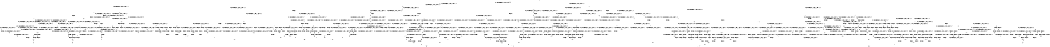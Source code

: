 digraph BCG {
size = "7, 10.5";
center = TRUE;
node [shape = circle];
0 [peripheries = 2];
0 -> 1 [label = "EX !0 !ATOMIC_EXCH_BRANCH (1, +0, FALSE, +0, 3, TRUE) !{0, 1, 2}"];
0 -> 2 [label = "EX !2 !ATOMIC_EXCH_BRANCH (1, +1, TRUE, +0, 2, TRUE) !{0, 1, 2}"];
0 -> 3 [label = "EX !1 !ATOMIC_EXCH_BRANCH (1, +0, TRUE, +0, 1, TRUE) !{0, 1, 2}"];
0 -> 4 [label = "EX !0 !ATOMIC_EXCH_BRANCH (1, +0, FALSE, +0, 3, TRUE) !{0, 1, 2}"];
1 -> 5 [label = "EX !2 !ATOMIC_EXCH_BRANCH (1, +1, TRUE, +0, 2, TRUE) !{0, 1, 2}"];
1 -> 6 [label = "EX !1 !ATOMIC_EXCH_BRANCH (1, +0, TRUE, +0, 1, TRUE) !{0, 1, 2}"];
1 -> 7 [label = "TERMINATE !0"];
2 -> 8 [label = "EX !0 !ATOMIC_EXCH_BRANCH (1, +0, FALSE, +0, 3, FALSE) !{0, 1, 2}"];
2 -> 9 [label = "EX !1 !ATOMIC_EXCH_BRANCH (1, +0, TRUE, +0, 1, FALSE) !{0, 1, 2}"];
2 -> 10 [label = "TERMINATE !2"];
2 -> 11 [label = "EX !0 !ATOMIC_EXCH_BRANCH (1, +0, FALSE, +0, 3, FALSE) !{0, 1, 2}"];
3 -> 3 [label = "EX !1 !ATOMIC_EXCH_BRANCH (1, +0, TRUE, +0, 1, TRUE) !{0, 1, 2}"];
3 -> 12 [label = "EX !0 !ATOMIC_EXCH_BRANCH (1, +0, FALSE, +0, 3, TRUE) !{0, 1, 2}"];
3 -> 13 [label = "EX !2 !ATOMIC_EXCH_BRANCH (1, +1, TRUE, +0, 2, TRUE) !{0, 1, 2}"];
3 -> 14 [label = "EX !0 !ATOMIC_EXCH_BRANCH (1, +0, FALSE, +0, 3, TRUE) !{0, 1, 2}"];
4 -> 15 [label = "EX !1 !ATOMIC_EXCH_BRANCH (1, +0, TRUE, +0, 1, TRUE) !{0, 1, 2}"];
4 -> 16 [label = "EX !2 !ATOMIC_EXCH_BRANCH (1, +1, TRUE, +0, 2, TRUE) !{0, 1, 2}"];
4 -> 17 [label = "EX !1 !ATOMIC_EXCH_BRANCH (1, +0, TRUE, +0, 1, TRUE) !{0, 1, 2}"];
4 -> 18 [label = "TERMINATE !0"];
5 -> 19 [label = "EX !1 !ATOMIC_EXCH_BRANCH (1, +0, TRUE, +0, 1, FALSE) !{0, 1, 2}"];
5 -> 20 [label = "TERMINATE !0"];
5 -> 21 [label = "TERMINATE !2"];
6 -> 6 [label = "EX !1 !ATOMIC_EXCH_BRANCH (1, +0, TRUE, +0, 1, TRUE) !{0, 1, 2}"];
6 -> 22 [label = "EX !2 !ATOMIC_EXCH_BRANCH (1, +1, TRUE, +0, 2, TRUE) !{0, 1, 2}"];
6 -> 23 [label = "TERMINATE !0"];
7 -> 24 [label = "EX !2 !ATOMIC_EXCH_BRANCH (1, +1, TRUE, +0, 2, TRUE) !{1, 2}"];
7 -> 25 [label = "EX !1 !ATOMIC_EXCH_BRANCH (1, +0, TRUE, +0, 1, TRUE) !{1, 2}"];
7 -> 26 [label = "EX !1 !ATOMIC_EXCH_BRANCH (1, +0, TRUE, +0, 1, TRUE) !{1, 2}"];
8 -> 27 [label = "EX !0 !ATOMIC_EXCH_BRANCH (1, +1, TRUE, +1, 1, TRUE) !{0, 1, 2}"];
8 -> 28 [label = "EX !1 !ATOMIC_EXCH_BRANCH (1, +0, TRUE, +0, 1, FALSE) !{0, 1, 2}"];
8 -> 29 [label = "TERMINATE !2"];
8 -> 30 [label = "EX !0 !ATOMIC_EXCH_BRANCH (1, +1, TRUE, +1, 1, TRUE) !{0, 1, 2}"];
9 -> 31 [label = "EX !0 !ATOMIC_EXCH_BRANCH (1, +0, FALSE, +0, 3, TRUE) !{0, 1, 2}"];
9 -> 32 [label = "TERMINATE !2"];
9 -> 33 [label = "TERMINATE !1"];
9 -> 34 [label = "EX !0 !ATOMIC_EXCH_BRANCH (1, +0, FALSE, +0, 3, TRUE) !{0, 1, 2}"];
10 -> 35 [label = "EX !0 !ATOMIC_EXCH_BRANCH (1, +0, FALSE, +0, 3, FALSE) !{0, 1}"];
10 -> 36 [label = "EX !1 !ATOMIC_EXCH_BRANCH (1, +0, TRUE, +0, 1, FALSE) !{0, 1}"];
10 -> 37 [label = "EX !0 !ATOMIC_EXCH_BRANCH (1, +0, FALSE, +0, 3, FALSE) !{0, 1}"];
11 -> 38 [label = "EX !1 !ATOMIC_EXCH_BRANCH (1, +0, TRUE, +0, 1, FALSE) !{0, 1, 2}"];
11 -> 30 [label = "EX !0 !ATOMIC_EXCH_BRANCH (1, +1, TRUE, +1, 1, TRUE) !{0, 1, 2}"];
11 -> 39 [label = "EX !1 !ATOMIC_EXCH_BRANCH (1, +0, TRUE, +0, 1, FALSE) !{0, 1, 2}"];
11 -> 40 [label = "TERMINATE !2"];
12 -> 6 [label = "EX !1 !ATOMIC_EXCH_BRANCH (1, +0, TRUE, +0, 1, TRUE) !{0, 1, 2}"];
12 -> 22 [label = "EX !2 !ATOMIC_EXCH_BRANCH (1, +1, TRUE, +0, 2, TRUE) !{0, 1, 2}"];
12 -> 23 [label = "TERMINATE !0"];
13 -> 9 [label = "EX !1 !ATOMIC_EXCH_BRANCH (1, +0, TRUE, +0, 1, FALSE) !{0, 1, 2}"];
13 -> 41 [label = "EX !0 !ATOMIC_EXCH_BRANCH (1, +0, FALSE, +0, 3, FALSE) !{0, 1, 2}"];
13 -> 42 [label = "TERMINATE !2"];
13 -> 43 [label = "EX !0 !ATOMIC_EXCH_BRANCH (1, +0, FALSE, +0, 3, FALSE) !{0, 1, 2}"];
14 -> 15 [label = "EX !1 !ATOMIC_EXCH_BRANCH (1, +0, TRUE, +0, 1, TRUE) !{0, 1, 2}"];
14 -> 17 [label = "EX !1 !ATOMIC_EXCH_BRANCH (1, +0, TRUE, +0, 1, TRUE) !{0, 1, 2}"];
14 -> 44 [label = "EX !2 !ATOMIC_EXCH_BRANCH (1, +1, TRUE, +0, 2, TRUE) !{0, 1, 2}"];
14 -> 45 [label = "TERMINATE !0"];
15 -> 46 [label = "EX !2 !ATOMIC_EXCH_BRANCH (1, +1, TRUE, +0, 2, TRUE) !{0, 1, 2}"];
15 -> 15 [label = "EX !1 !ATOMIC_EXCH_BRANCH (1, +0, TRUE, +0, 1, TRUE) !{0, 1, 2}"];
15 -> 47 [label = "EX !2 !ATOMIC_EXCH_BRANCH (1, +1, TRUE, +0, 2, TRUE) !{0, 1, 2}"];
15 -> 48 [label = "TERMINATE !0"];
16 -> 49 [label = "EX !1 !ATOMIC_EXCH_BRANCH (1, +0, TRUE, +0, 1, FALSE) !{0, 1, 2}"];
16 -> 50 [label = "EX !1 !ATOMIC_EXCH_BRANCH (1, +0, TRUE, +0, 1, FALSE) !{0, 1, 2}"];
16 -> 51 [label = "TERMINATE !0"];
16 -> 52 [label = "TERMINATE !2"];
17 -> 15 [label = "EX !1 !ATOMIC_EXCH_BRANCH (1, +0, TRUE, +0, 1, TRUE) !{0, 1, 2}"];
17 -> 17 [label = "EX !1 !ATOMIC_EXCH_BRANCH (1, +0, TRUE, +0, 1, TRUE) !{0, 1, 2}"];
17 -> 44 [label = "EX !2 !ATOMIC_EXCH_BRANCH (1, +1, TRUE, +0, 2, TRUE) !{0, 1, 2}"];
17 -> 45 [label = "TERMINATE !0"];
18 -> 53 [label = "EX !2 !ATOMIC_EXCH_BRANCH (1, +1, TRUE, +0, 2, TRUE) !{1, 2}"];
18 -> 54 [label = "EX !1 !ATOMIC_EXCH_BRANCH (1, +0, TRUE, +0, 1, TRUE) !{1, 2}"];
19 -> 55 [label = "TERMINATE !0"];
19 -> 56 [label = "TERMINATE !2"];
19 -> 57 [label = "TERMINATE !1"];
20 -> 58 [label = "EX !1 !ATOMIC_EXCH_BRANCH (1, +0, TRUE, +0, 1, FALSE) !{1, 2}"];
20 -> 59 [label = "TERMINATE !2"];
20 -> 60 [label = "EX !1 !ATOMIC_EXCH_BRANCH (1, +0, TRUE, +0, 1, FALSE) !{1, 2}"];
21 -> 61 [label = "EX !1 !ATOMIC_EXCH_BRANCH (1, +0, TRUE, +0, 1, FALSE) !{0, 1}"];
21 -> 59 [label = "TERMINATE !0"];
22 -> 19 [label = "EX !1 !ATOMIC_EXCH_BRANCH (1, +0, TRUE, +0, 1, FALSE) !{0, 1, 2}"];
22 -> 62 [label = "TERMINATE !0"];
22 -> 63 [label = "TERMINATE !2"];
23 -> 25 [label = "EX !1 !ATOMIC_EXCH_BRANCH (1, +0, TRUE, +0, 1, TRUE) !{1, 2}"];
23 -> 64 [label = "EX !2 !ATOMIC_EXCH_BRANCH (1, +1, TRUE, +0, 2, TRUE) !{1, 2}"];
23 -> 26 [label = "EX !1 !ATOMIC_EXCH_BRANCH (1, +0, TRUE, +0, 1, TRUE) !{1, 2}"];
24 -> 58 [label = "EX !1 !ATOMIC_EXCH_BRANCH (1, +0, TRUE, +0, 1, FALSE) !{1, 2}"];
24 -> 59 [label = "TERMINATE !2"];
24 -> 60 [label = "EX !1 !ATOMIC_EXCH_BRANCH (1, +0, TRUE, +0, 1, FALSE) !{1, 2}"];
25 -> 25 [label = "EX !1 !ATOMIC_EXCH_BRANCH (1, +0, TRUE, +0, 1, TRUE) !{1, 2}"];
25 -> 64 [label = "EX !2 !ATOMIC_EXCH_BRANCH (1, +1, TRUE, +0, 2, TRUE) !{1, 2}"];
25 -> 26 [label = "EX !1 !ATOMIC_EXCH_BRANCH (1, +0, TRUE, +0, 1, TRUE) !{1, 2}"];
26 -> 65 [label = "EX !2 !ATOMIC_EXCH_BRANCH (1, +1, TRUE, +0, 2, TRUE) !{1, 2}"];
26 -> 26 [label = "EX !1 !ATOMIC_EXCH_BRANCH (1, +0, TRUE, +0, 1, TRUE) !{1, 2}"];
26 -> 66 [label = "EX !2 !ATOMIC_EXCH_BRANCH (1, +1, TRUE, +0, 2, TRUE) !{1, 2}"];
27 -> 8 [label = "EX !0 !ATOMIC_EXCH_BRANCH (1, +0, FALSE, +0, 3, FALSE) !{0, 1, 2}"];
27 -> 67 [label = "EX !1 !ATOMIC_EXCH_BRANCH (1, +0, TRUE, +0, 1, FALSE) !{0, 1, 2}"];
27 -> 68 [label = "TERMINATE !2"];
27 -> 11 [label = "EX !0 !ATOMIC_EXCH_BRANCH (1, +0, FALSE, +0, 3, FALSE) !{0, 1, 2}"];
28 -> 69 [label = "EX !0 !ATOMIC_EXCH_BRANCH (1, +1, TRUE, +1, 1, FALSE) !{0, 1, 2}"];
28 -> 70 [label = "TERMINATE !2"];
28 -> 71 [label = "TERMINATE !1"];
28 -> 72 [label = "EX !0 !ATOMIC_EXCH_BRANCH (1, +1, TRUE, +1, 1, FALSE) !{0, 1, 2}"];
29 -> 73 [label = "EX !0 !ATOMIC_EXCH_BRANCH (1, +1, TRUE, +1, 1, TRUE) !{0, 1}"];
29 -> 74 [label = "EX !1 !ATOMIC_EXCH_BRANCH (1, +0, TRUE, +0, 1, FALSE) !{0, 1}"];
29 -> 75 [label = "EX !0 !ATOMIC_EXCH_BRANCH (1, +1, TRUE, +1, 1, TRUE) !{0, 1}"];
30 -> 76 [label = "EX !1 !ATOMIC_EXCH_BRANCH (1, +0, TRUE, +0, 1, FALSE) !{0, 1, 2}"];
30 -> 11 [label = "EX !0 !ATOMIC_EXCH_BRANCH (1, +0, FALSE, +0, 3, FALSE) !{0, 1, 2}"];
30 -> 77 [label = "EX !1 !ATOMIC_EXCH_BRANCH (1, +0, TRUE, +0, 1, FALSE) !{0, 1, 2}"];
30 -> 78 [label = "TERMINATE !2"];
31 -> 55 [label = "TERMINATE !0"];
31 -> 56 [label = "TERMINATE !2"];
31 -> 57 [label = "TERMINATE !1"];
32 -> 79 [label = "EX !0 !ATOMIC_EXCH_BRANCH (1, +0, FALSE, +0, 3, TRUE) !{0, 1}"];
32 -> 80 [label = "TERMINATE !1"];
32 -> 81 [label = "EX !0 !ATOMIC_EXCH_BRANCH (1, +0, FALSE, +0, 3, TRUE) !{0, 1}"];
33 -> 82 [label = "EX !0 !ATOMIC_EXCH_BRANCH (1, +0, FALSE, +0, 3, TRUE) !{0, 2}"];
33 -> 80 [label = "TERMINATE !2"];
33 -> 83 [label = "EX !0 !ATOMIC_EXCH_BRANCH (1, +0, FALSE, +0, 3, TRUE) !{0, 2}"];
34 -> 84 [label = "TERMINATE !0"];
34 -> 85 [label = "TERMINATE !2"];
34 -> 86 [label = "TERMINATE !1"];
35 -> 73 [label = "EX !0 !ATOMIC_EXCH_BRANCH (1, +1, TRUE, +1, 1, TRUE) !{0, 1}"];
35 -> 74 [label = "EX !1 !ATOMIC_EXCH_BRANCH (1, +0, TRUE, +0, 1, FALSE) !{0, 1}"];
35 -> 75 [label = "EX !0 !ATOMIC_EXCH_BRANCH (1, +1, TRUE, +1, 1, TRUE) !{0, 1}"];
36 -> 79 [label = "EX !0 !ATOMIC_EXCH_BRANCH (1, +0, FALSE, +0, 3, TRUE) !{0, 1}"];
36 -> 80 [label = "TERMINATE !1"];
36 -> 81 [label = "EX !0 !ATOMIC_EXCH_BRANCH (1, +0, FALSE, +0, 3, TRUE) !{0, 1}"];
37 -> 87 [label = "EX !1 !ATOMIC_EXCH_BRANCH (1, +0, TRUE, +0, 1, FALSE) !{0, 1}"];
37 -> 75 [label = "EX !0 !ATOMIC_EXCH_BRANCH (1, +1, TRUE, +1, 1, TRUE) !{0, 1}"];
37 -> 88 [label = "EX !1 !ATOMIC_EXCH_BRANCH (1, +0, TRUE, +0, 1, FALSE) !{0, 1}"];
38 -> 89 [label = "EX !0 !ATOMIC_EXCH_BRANCH (1, +1, TRUE, +1, 1, FALSE) !{0, 1, 2}"];
38 -> 90 [label = "TERMINATE !2"];
38 -> 91 [label = "TERMINATE !1"];
39 -> 72 [label = "EX !0 !ATOMIC_EXCH_BRANCH (1, +1, TRUE, +1, 1, FALSE) !{0, 1, 2}"];
39 -> 92 [label = "TERMINATE !2"];
39 -> 93 [label = "TERMINATE !1"];
40 -> 94 [label = "EX !0 !ATOMIC_EXCH_BRANCH (1, +1, TRUE, +1, 1, TRUE) !{0, 1}"];
40 -> 95 [label = "EX !1 !ATOMIC_EXCH_BRANCH (1, +0, TRUE, +0, 1, FALSE) !{0, 1}"];
41 -> 96 [label = "EX !0 !ATOMIC_EXCH_BRANCH (1, +1, TRUE, +1, 1, TRUE) !{0, 1, 2}"];
41 -> 28 [label = "EX !1 !ATOMIC_EXCH_BRANCH (1, +0, TRUE, +0, 1, FALSE) !{0, 1, 2}"];
41 -> 97 [label = "TERMINATE !2"];
41 -> 98 [label = "EX !0 !ATOMIC_EXCH_BRANCH (1, +1, TRUE, +1, 1, TRUE) !{0, 1, 2}"];
42 -> 36 [label = "EX !1 !ATOMIC_EXCH_BRANCH (1, +0, TRUE, +0, 1, FALSE) !{0, 1}"];
42 -> 99 [label = "EX !0 !ATOMIC_EXCH_BRANCH (1, +0, FALSE, +0, 3, FALSE) !{0, 1}"];
42 -> 100 [label = "EX !0 !ATOMIC_EXCH_BRANCH (1, +0, FALSE, +0, 3, FALSE) !{0, 1}"];
43 -> 38 [label = "EX !1 !ATOMIC_EXCH_BRANCH (1, +0, TRUE, +0, 1, FALSE) !{0, 1, 2}"];
43 -> 98 [label = "EX !0 !ATOMIC_EXCH_BRANCH (1, +1, TRUE, +1, 1, TRUE) !{0, 1, 2}"];
43 -> 39 [label = "EX !1 !ATOMIC_EXCH_BRANCH (1, +0, TRUE, +0, 1, FALSE) !{0, 1, 2}"];
43 -> 101 [label = "TERMINATE !2"];
44 -> 49 [label = "EX !1 !ATOMIC_EXCH_BRANCH (1, +0, TRUE, +0, 1, FALSE) !{0, 1, 2}"];
44 -> 50 [label = "EX !1 !ATOMIC_EXCH_BRANCH (1, +0, TRUE, +0, 1, FALSE) !{0, 1, 2}"];
44 -> 102 [label = "TERMINATE !0"];
44 -> 103 [label = "TERMINATE !2"];
45 -> 54 [label = "EX !1 !ATOMIC_EXCH_BRANCH (1, +0, TRUE, +0, 1, TRUE) !{1, 2}"];
45 -> 104 [label = "EX !2 !ATOMIC_EXCH_BRANCH (1, +1, TRUE, +0, 2, TRUE) !{1, 2}"];
46 -> 105 [label = "EX !1 !ATOMIC_EXCH_BRANCH (1, +0, TRUE, +0, 1, FALSE) !{0, 1, 2}"];
46 -> 106 [label = "TERMINATE !0"];
46 -> 107 [label = "TERMINATE !2"];
47 -> 49 [label = "EX !1 !ATOMIC_EXCH_BRANCH (1, +0, TRUE, +0, 1, FALSE) !{0, 1, 2}"];
47 -> 108 [label = "TERMINATE !0"];
47 -> 109 [label = "TERMINATE !2"];
48 -> 110 [label = "EX !1 !ATOMIC_EXCH_BRANCH (1, +0, TRUE, +0, 1, TRUE) !{1, 2}"];
48 -> 111 [label = "EX !2 !ATOMIC_EXCH_BRANCH (1, +1, TRUE, +0, 2, TRUE) !{1, 2}"];
49 -> 112 [label = "TERMINATE !0"];
49 -> 113 [label = "TERMINATE !2"];
49 -> 114 [label = "TERMINATE !1"];
50 -> 84 [label = "TERMINATE !0"];
50 -> 85 [label = "TERMINATE !2"];
50 -> 86 [label = "TERMINATE !1"];
51 -> 115 [label = "EX !1 !ATOMIC_EXCH_BRANCH (1, +0, TRUE, +0, 1, FALSE) !{1, 2}"];
51 -> 116 [label = "TERMINATE !2"];
52 -> 117 [label = "EX !1 !ATOMIC_EXCH_BRANCH (1, +0, TRUE, +0, 1, FALSE) !{0, 1}"];
52 -> 116 [label = "TERMINATE !0"];
53 -> 115 [label = "EX !1 !ATOMIC_EXCH_BRANCH (1, +0, TRUE, +0, 1, FALSE) !{1, 2}"];
53 -> 116 [label = "TERMINATE !2"];
54 -> 54 [label = "EX !1 !ATOMIC_EXCH_BRANCH (1, +0, TRUE, +0, 1, TRUE) !{1, 2}"];
54 -> 104 [label = "EX !2 !ATOMIC_EXCH_BRANCH (1, +1, TRUE, +0, 2, TRUE) !{1, 2}"];
55 -> 118 [label = "TERMINATE !2"];
55 -> 119 [label = "TERMINATE !1"];
56 -> 118 [label = "TERMINATE !0"];
56 -> 120 [label = "TERMINATE !1"];
57 -> 119 [label = "TERMINATE !0"];
57 -> 120 [label = "TERMINATE !2"];
58 -> 118 [label = "TERMINATE !2"];
58 -> 119 [label = "TERMINATE !1"];
59 -> 121 [label = "EX !1 !ATOMIC_EXCH_BRANCH (1, +0, TRUE, +0, 1, FALSE) !{1}"];
59 -> 122 [label = "EX !1 !ATOMIC_EXCH_BRANCH (1, +0, TRUE, +0, 1, FALSE) !{1}"];
60 -> 123 [label = "TERMINATE !2"];
60 -> 124 [label = "TERMINATE !1"];
61 -> 118 [label = "TERMINATE !0"];
61 -> 120 [label = "TERMINATE !1"];
62 -> 58 [label = "EX !1 !ATOMIC_EXCH_BRANCH (1, +0, TRUE, +0, 1, FALSE) !{1, 2}"];
62 -> 125 [label = "TERMINATE !2"];
62 -> 60 [label = "EX !1 !ATOMIC_EXCH_BRANCH (1, +0, TRUE, +0, 1, FALSE) !{1, 2}"];
63 -> 61 [label = "EX !1 !ATOMIC_EXCH_BRANCH (1, +0, TRUE, +0, 1, FALSE) !{0, 1}"];
63 -> 125 [label = "TERMINATE !0"];
64 -> 58 [label = "EX !1 !ATOMIC_EXCH_BRANCH (1, +0, TRUE, +0, 1, FALSE) !{1, 2}"];
64 -> 125 [label = "TERMINATE !2"];
64 -> 60 [label = "EX !1 !ATOMIC_EXCH_BRANCH (1, +0, TRUE, +0, 1, FALSE) !{1, 2}"];
65 -> 126 [label = "EX !1 !ATOMIC_EXCH_BRANCH (1, +0, TRUE, +0, 1, FALSE) !{1, 2}"];
65 -> 127 [label = "TERMINATE !2"];
65 -> 60 [label = "EX !1 !ATOMIC_EXCH_BRANCH (1, +0, TRUE, +0, 1, FALSE) !{1, 2}"];
66 -> 60 [label = "EX !1 !ATOMIC_EXCH_BRANCH (1, +0, TRUE, +0, 1, FALSE) !{1, 2}"];
66 -> 128 [label = "TERMINATE !2"];
67 -> 31 [label = "EX !0 !ATOMIC_EXCH_BRANCH (1, +0, FALSE, +0, 3, TRUE) !{0, 1, 2}"];
67 -> 129 [label = "TERMINATE !2"];
67 -> 130 [label = "TERMINATE !1"];
67 -> 34 [label = "EX !0 !ATOMIC_EXCH_BRANCH (1, +0, FALSE, +0, 3, TRUE) !{0, 1, 2}"];
68 -> 35 [label = "EX !0 !ATOMIC_EXCH_BRANCH (1, +0, FALSE, +0, 3, FALSE) !{0, 1}"];
68 -> 131 [label = "EX !1 !ATOMIC_EXCH_BRANCH (1, +0, TRUE, +0, 1, FALSE) !{0, 1}"];
68 -> 37 [label = "EX !0 !ATOMIC_EXCH_BRANCH (1, +0, FALSE, +0, 3, FALSE) !{0, 1}"];
69 -> 132 [label = "TERMINATE !0"];
69 -> 133 [label = "TERMINATE !2"];
69 -> 134 [label = "TERMINATE !1"];
70 -> 135 [label = "EX !0 !ATOMIC_EXCH_BRANCH (1, +1, TRUE, +1, 1, FALSE) !{0, 1}"];
70 -> 136 [label = "TERMINATE !1"];
70 -> 137 [label = "EX !0 !ATOMIC_EXCH_BRANCH (1, +1, TRUE, +1, 1, FALSE) !{0, 1}"];
71 -> 138 [label = "EX !0 !ATOMIC_EXCH_BRANCH (1, +1, TRUE, +1, 1, FALSE) !{0, 2}"];
71 -> 136 [label = "TERMINATE !2"];
71 -> 139 [label = "EX !0 !ATOMIC_EXCH_BRANCH (1, +1, TRUE, +1, 1, FALSE) !{0, 2}"];
72 -> 140 [label = "TERMINATE !0"];
72 -> 141 [label = "TERMINATE !2"];
72 -> 142 [label = "TERMINATE !1"];
73 -> 35 [label = "EX !0 !ATOMIC_EXCH_BRANCH (1, +0, FALSE, +0, 3, FALSE) !{0, 1}"];
73 -> 131 [label = "EX !1 !ATOMIC_EXCH_BRANCH (1, +0, TRUE, +0, 1, FALSE) !{0, 1}"];
73 -> 37 [label = "EX !0 !ATOMIC_EXCH_BRANCH (1, +0, FALSE, +0, 3, FALSE) !{0, 1}"];
74 -> 135 [label = "EX !0 !ATOMIC_EXCH_BRANCH (1, +1, TRUE, +1, 1, FALSE) !{0, 1}"];
74 -> 136 [label = "TERMINATE !1"];
74 -> 137 [label = "EX !0 !ATOMIC_EXCH_BRANCH (1, +1, TRUE, +1, 1, FALSE) !{0, 1}"];
75 -> 143 [label = "EX !1 !ATOMIC_EXCH_BRANCH (1, +0, TRUE, +0, 1, FALSE) !{0, 1}"];
75 -> 37 [label = "EX !0 !ATOMIC_EXCH_BRANCH (1, +0, FALSE, +0, 3, FALSE) !{0, 1}"];
75 -> 144 [label = "EX !1 !ATOMIC_EXCH_BRANCH (1, +0, TRUE, +0, 1, FALSE) !{0, 1}"];
76 -> 145 [label = "EX !0 !ATOMIC_EXCH_BRANCH (1, +0, FALSE, +0, 3, TRUE) !{0, 1, 2}"];
76 -> 146 [label = "TERMINATE !2"];
76 -> 147 [label = "TERMINATE !1"];
77 -> 34 [label = "EX !0 !ATOMIC_EXCH_BRANCH (1, +0, FALSE, +0, 3, TRUE) !{0, 1, 2}"];
77 -> 148 [label = "TERMINATE !2"];
77 -> 149 [label = "TERMINATE !1"];
78 -> 150 [label = "EX !0 !ATOMIC_EXCH_BRANCH (1, +0, FALSE, +0, 3, FALSE) !{0, 1}"];
78 -> 151 [label = "EX !1 !ATOMIC_EXCH_BRANCH (1, +0, TRUE, +0, 1, FALSE) !{0, 1}"];
79 -> 118 [label = "TERMINATE !0"];
79 -> 120 [label = "TERMINATE !1"];
80 -> 152 [label = "EX !0 !ATOMIC_EXCH_BRANCH (1, +0, FALSE, +0, 3, TRUE) !{0}"];
80 -> 153 [label = "EX !0 !ATOMIC_EXCH_BRANCH (1, +0, FALSE, +0, 3, TRUE) !{0}"];
81 -> 154 [label = "TERMINATE !0"];
81 -> 155 [label = "TERMINATE !1"];
82 -> 119 [label = "TERMINATE !0"];
82 -> 120 [label = "TERMINATE !2"];
83 -> 156 [label = "TERMINATE !0"];
83 -> 157 [label = "TERMINATE !2"];
84 -> 158 [label = "TERMINATE !2"];
84 -> 159 [label = "TERMINATE !1"];
85 -> 158 [label = "TERMINATE !0"];
85 -> 160 [label = "TERMINATE !1"];
86 -> 159 [label = "TERMINATE !0"];
86 -> 160 [label = "TERMINATE !2"];
87 -> 161 [label = "EX !0 !ATOMIC_EXCH_BRANCH (1, +1, TRUE, +1, 1, FALSE) !{0, 1}"];
87 -> 162 [label = "TERMINATE !1"];
87 -> 137 [label = "EX !0 !ATOMIC_EXCH_BRANCH (1, +1, TRUE, +1, 1, FALSE) !{0, 1}"];
88 -> 137 [label = "EX !0 !ATOMIC_EXCH_BRANCH (1, +1, TRUE, +1, 1, FALSE) !{0, 1}"];
88 -> 163 [label = "TERMINATE !1"];
89 -> 164 [label = "TERMINATE !0"];
89 -> 165 [label = "TERMINATE !2"];
89 -> 166 [label = "TERMINATE !1"];
90 -> 167 [label = "EX !0 !ATOMIC_EXCH_BRANCH (1, +1, TRUE, +1, 1, FALSE) !{0, 1}"];
90 -> 168 [label = "TERMINATE !1"];
91 -> 169 [label = "EX !0 !ATOMIC_EXCH_BRANCH (1, +1, TRUE, +1, 1, FALSE) !{0, 2}"];
91 -> 168 [label = "TERMINATE !2"];
92 -> 170 [label = "EX !0 !ATOMIC_EXCH_BRANCH (1, +1, TRUE, +1, 1, FALSE) !{0, 1}"];
92 -> 171 [label = "TERMINATE !1"];
93 -> 172 [label = "EX !0 !ATOMIC_EXCH_BRANCH (1, +1, TRUE, +1, 1, FALSE) !{0, 2}"];
93 -> 171 [label = "TERMINATE !2"];
94 -> 150 [label = "EX !0 !ATOMIC_EXCH_BRANCH (1, +0, FALSE, +0, 3, FALSE) !{0, 1}"];
94 -> 151 [label = "EX !1 !ATOMIC_EXCH_BRANCH (1, +0, TRUE, +0, 1, FALSE) !{0, 1}"];
95 -> 170 [label = "EX !0 !ATOMIC_EXCH_BRANCH (1, +1, TRUE, +1, 1, FALSE) !{0, 1}"];
95 -> 171 [label = "TERMINATE !1"];
96 -> 41 [label = "EX !0 !ATOMIC_EXCH_BRANCH (1, +0, FALSE, +0, 3, FALSE) !{0, 1, 2}"];
96 -> 67 [label = "EX !1 !ATOMIC_EXCH_BRANCH (1, +0, TRUE, +0, 1, FALSE) !{0, 1, 2}"];
96 -> 173 [label = "TERMINATE !2"];
96 -> 43 [label = "EX !0 !ATOMIC_EXCH_BRANCH (1, +0, FALSE, +0, 3, FALSE) !{0, 1, 2}"];
97 -> 174 [label = "EX !0 !ATOMIC_EXCH_BRANCH (1, +1, TRUE, +1, 1, TRUE) !{0, 1}"];
97 -> 74 [label = "EX !1 !ATOMIC_EXCH_BRANCH (1, +0, TRUE, +0, 1, FALSE) !{0, 1}"];
97 -> 175 [label = "EX !0 !ATOMIC_EXCH_BRANCH (1, +1, TRUE, +1, 1, TRUE) !{0, 1}"];
98 -> 76 [label = "EX !1 !ATOMIC_EXCH_BRANCH (1, +0, TRUE, +0, 1, FALSE) !{0, 1, 2}"];
98 -> 43 [label = "EX !0 !ATOMIC_EXCH_BRANCH (1, +0, FALSE, +0, 3, FALSE) !{0, 1, 2}"];
98 -> 77 [label = "EX !1 !ATOMIC_EXCH_BRANCH (1, +0, TRUE, +0, 1, FALSE) !{0, 1, 2}"];
98 -> 176 [label = "TERMINATE !2"];
99 -> 174 [label = "EX !0 !ATOMIC_EXCH_BRANCH (1, +1, TRUE, +1, 1, TRUE) !{0, 1}"];
99 -> 74 [label = "EX !1 !ATOMIC_EXCH_BRANCH (1, +0, TRUE, +0, 1, FALSE) !{0, 1}"];
99 -> 175 [label = "EX !0 !ATOMIC_EXCH_BRANCH (1, +1, TRUE, +1, 1, TRUE) !{0, 1}"];
100 -> 87 [label = "EX !1 !ATOMIC_EXCH_BRANCH (1, +0, TRUE, +0, 1, FALSE) !{0, 1}"];
100 -> 175 [label = "EX !0 !ATOMIC_EXCH_BRANCH (1, +1, TRUE, +1, 1, TRUE) !{0, 1}"];
100 -> 88 [label = "EX !1 !ATOMIC_EXCH_BRANCH (1, +0, TRUE, +0, 1, FALSE) !{0, 1}"];
101 -> 177 [label = "EX !0 !ATOMIC_EXCH_BRANCH (1, +1, TRUE, +1, 1, TRUE) !{0, 1}"];
101 -> 95 [label = "EX !1 !ATOMIC_EXCH_BRANCH (1, +0, TRUE, +0, 1, FALSE) !{0, 1}"];
102 -> 115 [label = "EX !1 !ATOMIC_EXCH_BRANCH (1, +0, TRUE, +0, 1, FALSE) !{1, 2}"];
102 -> 178 [label = "TERMINATE !2"];
103 -> 117 [label = "EX !1 !ATOMIC_EXCH_BRANCH (1, +0, TRUE, +0, 1, FALSE) !{0, 1}"];
103 -> 178 [label = "TERMINATE !0"];
104 -> 115 [label = "EX !1 !ATOMIC_EXCH_BRANCH (1, +0, TRUE, +0, 1, FALSE) !{1, 2}"];
104 -> 178 [label = "TERMINATE !2"];
105 -> 179 [label = "TERMINATE !0"];
105 -> 180 [label = "TERMINATE !2"];
105 -> 181 [label = "TERMINATE !1"];
106 -> 182 [label = "EX !1 !ATOMIC_EXCH_BRANCH (1, +0, TRUE, +0, 1, FALSE) !{1, 2}"];
106 -> 183 [label = "TERMINATE !2"];
107 -> 184 [label = "EX !1 !ATOMIC_EXCH_BRANCH (1, +0, TRUE, +0, 1, FALSE) !{0, 1}"];
107 -> 183 [label = "TERMINATE !0"];
108 -> 185 [label = "EX !1 !ATOMIC_EXCH_BRANCH (1, +0, TRUE, +0, 1, FALSE) !{1, 2}"];
108 -> 186 [label = "TERMINATE !2"];
109 -> 187 [label = "EX !1 !ATOMIC_EXCH_BRANCH (1, +0, TRUE, +0, 1, FALSE) !{0, 1}"];
109 -> 186 [label = "TERMINATE !0"];
110 -> 110 [label = "EX !1 !ATOMIC_EXCH_BRANCH (1, +0, TRUE, +0, 1, TRUE) !{1, 2}"];
110 -> 111 [label = "EX !2 !ATOMIC_EXCH_BRANCH (1, +1, TRUE, +0, 2, TRUE) !{1, 2}"];
111 -> 185 [label = "EX !1 !ATOMIC_EXCH_BRANCH (1, +0, TRUE, +0, 1, FALSE) !{1, 2}"];
111 -> 186 [label = "TERMINATE !2"];
112 -> 188 [label = "TERMINATE !2"];
112 -> 189 [label = "TERMINATE !1"];
113 -> 188 [label = "TERMINATE !0"];
113 -> 190 [label = "TERMINATE !1"];
114 -> 189 [label = "TERMINATE !0"];
114 -> 190 [label = "TERMINATE !2"];
115 -> 158 [label = "TERMINATE !2"];
115 -> 159 [label = "TERMINATE !1"];
116 -> 191 [label = "EX !1 !ATOMIC_EXCH_BRANCH (1, +0, TRUE, +0, 1, FALSE) !{1}"];
117 -> 158 [label = "TERMINATE !0"];
117 -> 160 [label = "TERMINATE !1"];
118 -> 192 [label = "TERMINATE !1"];
119 -> 192 [label = "TERMINATE !2"];
120 -> 192 [label = "TERMINATE !0"];
121 -> 192 [label = "TERMINATE !1"];
122 -> 193 [label = "TERMINATE !1"];
123 -> 194 [label = "TERMINATE !1"];
124 -> 194 [label = "TERMINATE !2"];
125 -> 121 [label = "EX !1 !ATOMIC_EXCH_BRANCH (1, +0, TRUE, +0, 1, FALSE) !{1}"];
125 -> 122 [label = "EX !1 !ATOMIC_EXCH_BRANCH (1, +0, TRUE, +0, 1, FALSE) !{1}"];
126 -> 195 [label = "TERMINATE !2"];
126 -> 196 [label = "TERMINATE !1"];
127 -> 197 [label = "EX !1 !ATOMIC_EXCH_BRANCH (1, +0, TRUE, +0, 1, FALSE) !{1}"];
128 -> 198 [label = "EX !1 !ATOMIC_EXCH_BRANCH (1, +0, TRUE, +0, 1, FALSE) !{1}"];
129 -> 79 [label = "EX !0 !ATOMIC_EXCH_BRANCH (1, +0, FALSE, +0, 3, TRUE) !{0, 1}"];
129 -> 199 [label = "TERMINATE !1"];
129 -> 81 [label = "EX !0 !ATOMIC_EXCH_BRANCH (1, +0, FALSE, +0, 3, TRUE) !{0, 1}"];
130 -> 82 [label = "EX !0 !ATOMIC_EXCH_BRANCH (1, +0, FALSE, +0, 3, TRUE) !{0, 2}"];
130 -> 199 [label = "TERMINATE !2"];
130 -> 83 [label = "EX !0 !ATOMIC_EXCH_BRANCH (1, +0, FALSE, +0, 3, TRUE) !{0, 2}"];
131 -> 79 [label = "EX !0 !ATOMIC_EXCH_BRANCH (1, +0, FALSE, +0, 3, TRUE) !{0, 1}"];
131 -> 199 [label = "TERMINATE !1"];
131 -> 81 [label = "EX !0 !ATOMIC_EXCH_BRANCH (1, +0, FALSE, +0, 3, TRUE) !{0, 1}"];
132 -> 200 [label = "TERMINATE !2"];
132 -> 201 [label = "TERMINATE !1"];
133 -> 200 [label = "TERMINATE !0"];
133 -> 202 [label = "TERMINATE !1"];
134 -> 201 [label = "TERMINATE !0"];
134 -> 202 [label = "TERMINATE !2"];
135 -> 200 [label = "TERMINATE !0"];
135 -> 202 [label = "TERMINATE !1"];
136 -> 203 [label = "EX !0 !ATOMIC_EXCH_BRANCH (1, +1, TRUE, +1, 1, FALSE) !{0}"];
136 -> 204 [label = "EX !0 !ATOMIC_EXCH_BRANCH (1, +1, TRUE, +1, 1, FALSE) !{0}"];
137 -> 205 [label = "TERMINATE !0"];
137 -> 206 [label = "TERMINATE !1"];
138 -> 201 [label = "TERMINATE !0"];
138 -> 202 [label = "TERMINATE !2"];
139 -> 207 [label = "TERMINATE !0"];
139 -> 208 [label = "TERMINATE !2"];
140 -> 209 [label = "TERMINATE !2"];
140 -> 210 [label = "TERMINATE !1"];
141 -> 209 [label = "TERMINATE !0"];
141 -> 211 [label = "TERMINATE !1"];
142 -> 210 [label = "TERMINATE !0"];
142 -> 211 [label = "TERMINATE !2"];
143 -> 212 [label = "EX !0 !ATOMIC_EXCH_BRANCH (1, +0, FALSE, +0, 3, TRUE) !{0, 1}"];
143 -> 213 [label = "TERMINATE !1"];
143 -> 81 [label = "EX !0 !ATOMIC_EXCH_BRANCH (1, +0, FALSE, +0, 3, TRUE) !{0, 1}"];
144 -> 81 [label = "EX !0 !ATOMIC_EXCH_BRANCH (1, +0, FALSE, +0, 3, TRUE) !{0, 1}"];
144 -> 214 [label = "TERMINATE !1"];
145 -> 112 [label = "TERMINATE !0"];
145 -> 113 [label = "TERMINATE !2"];
145 -> 114 [label = "TERMINATE !1"];
146 -> 215 [label = "EX !0 !ATOMIC_EXCH_BRANCH (1, +0, FALSE, +0, 3, TRUE) !{0, 1}"];
146 -> 216 [label = "TERMINATE !1"];
147 -> 217 [label = "EX !0 !ATOMIC_EXCH_BRANCH (1, +0, FALSE, +0, 3, TRUE) !{0, 2}"];
147 -> 216 [label = "TERMINATE !2"];
148 -> 218 [label = "EX !0 !ATOMIC_EXCH_BRANCH (1, +0, FALSE, +0, 3, TRUE) !{0, 1}"];
148 -> 219 [label = "TERMINATE !1"];
149 -> 220 [label = "EX !0 !ATOMIC_EXCH_BRANCH (1, +0, FALSE, +0, 3, TRUE) !{0, 2}"];
149 -> 219 [label = "TERMINATE !2"];
150 -> 94 [label = "EX !0 !ATOMIC_EXCH_BRANCH (1, +1, TRUE, +1, 1, TRUE) !{0, 1}"];
150 -> 95 [label = "EX !1 !ATOMIC_EXCH_BRANCH (1, +0, TRUE, +0, 1, FALSE) !{0, 1}"];
151 -> 218 [label = "EX !0 !ATOMIC_EXCH_BRANCH (1, +0, FALSE, +0, 3, TRUE) !{0, 1}"];
151 -> 219 [label = "TERMINATE !1"];
152 -> 192 [label = "TERMINATE !0"];
153 -> 221 [label = "TERMINATE !0"];
154 -> 222 [label = "TERMINATE !1"];
155 -> 222 [label = "TERMINATE !0"];
156 -> 223 [label = "TERMINATE !2"];
157 -> 223 [label = "TERMINATE !0"];
158 -> 224 [label = "TERMINATE !1"];
159 -> 224 [label = "TERMINATE !2"];
160 -> 224 [label = "TERMINATE !0"];
161 -> 225 [label = "TERMINATE !0"];
161 -> 226 [label = "TERMINATE !1"];
162 -> 227 [label = "EX !0 !ATOMIC_EXCH_BRANCH (1, +1, TRUE, +1, 1, FALSE) !{0}"];
163 -> 228 [label = "EX !0 !ATOMIC_EXCH_BRANCH (1, +1, TRUE, +1, 1, FALSE) !{0}"];
164 -> 229 [label = "TERMINATE !2"];
164 -> 230 [label = "TERMINATE !1"];
165 -> 229 [label = "TERMINATE !0"];
165 -> 231 [label = "TERMINATE !1"];
166 -> 230 [label = "TERMINATE !0"];
166 -> 231 [label = "TERMINATE !2"];
167 -> 229 [label = "TERMINATE !0"];
167 -> 231 [label = "TERMINATE !1"];
168 -> 232 [label = "EX !0 !ATOMIC_EXCH_BRANCH (1, +1, TRUE, +1, 1, FALSE) !{0}"];
169 -> 230 [label = "TERMINATE !0"];
169 -> 231 [label = "TERMINATE !2"];
170 -> 209 [label = "TERMINATE !0"];
170 -> 211 [label = "TERMINATE !1"];
171 -> 233 [label = "EX !0 !ATOMIC_EXCH_BRANCH (1, +1, TRUE, +1, 1, FALSE) !{0}"];
172 -> 210 [label = "TERMINATE !0"];
172 -> 211 [label = "TERMINATE !2"];
173 -> 99 [label = "EX !0 !ATOMIC_EXCH_BRANCH (1, +0, FALSE, +0, 3, FALSE) !{0, 1}"];
173 -> 131 [label = "EX !1 !ATOMIC_EXCH_BRANCH (1, +0, TRUE, +0, 1, FALSE) !{0, 1}"];
173 -> 100 [label = "EX !0 !ATOMIC_EXCH_BRANCH (1, +0, FALSE, +0, 3, FALSE) !{0, 1}"];
174 -> 99 [label = "EX !0 !ATOMIC_EXCH_BRANCH (1, +0, FALSE, +0, 3, FALSE) !{0, 1}"];
174 -> 131 [label = "EX !1 !ATOMIC_EXCH_BRANCH (1, +0, TRUE, +0, 1, FALSE) !{0, 1}"];
174 -> 100 [label = "EX !0 !ATOMIC_EXCH_BRANCH (1, +0, FALSE, +0, 3, FALSE) !{0, 1}"];
175 -> 143 [label = "EX !1 !ATOMIC_EXCH_BRANCH (1, +0, TRUE, +0, 1, FALSE) !{0, 1}"];
175 -> 100 [label = "EX !0 !ATOMIC_EXCH_BRANCH (1, +0, FALSE, +0, 3, FALSE) !{0, 1}"];
175 -> 144 [label = "EX !1 !ATOMIC_EXCH_BRANCH (1, +0, TRUE, +0, 1, FALSE) !{0, 1}"];
176 -> 234 [label = "EX !0 !ATOMIC_EXCH_BRANCH (1, +0, FALSE, +0, 3, FALSE) !{0, 1}"];
176 -> 151 [label = "EX !1 !ATOMIC_EXCH_BRANCH (1, +0, TRUE, +0, 1, FALSE) !{0, 1}"];
177 -> 234 [label = "EX !0 !ATOMIC_EXCH_BRANCH (1, +0, FALSE, +0, 3, FALSE) !{0, 1}"];
177 -> 151 [label = "EX !1 !ATOMIC_EXCH_BRANCH (1, +0, TRUE, +0, 1, FALSE) !{0, 1}"];
178 -> 191 [label = "EX !1 !ATOMIC_EXCH_BRANCH (1, +0, TRUE, +0, 1, FALSE) !{1}"];
179 -> 235 [label = "TERMINATE !2"];
179 -> 236 [label = "TERMINATE !1"];
180 -> 235 [label = "TERMINATE !0"];
180 -> 237 [label = "TERMINATE !1"];
181 -> 236 [label = "TERMINATE !0"];
181 -> 237 [label = "TERMINATE !2"];
182 -> 235 [label = "TERMINATE !2"];
182 -> 236 [label = "TERMINATE !1"];
183 -> 238 [label = "EX !1 !ATOMIC_EXCH_BRANCH (1, +0, TRUE, +0, 1, FALSE) !{1}"];
184 -> 235 [label = "TERMINATE !0"];
184 -> 237 [label = "TERMINATE !1"];
185 -> 188 [label = "TERMINATE !2"];
185 -> 189 [label = "TERMINATE !1"];
186 -> 239 [label = "EX !1 !ATOMIC_EXCH_BRANCH (1, +0, TRUE, +0, 1, FALSE) !{1}"];
187 -> 188 [label = "TERMINATE !0"];
187 -> 190 [label = "TERMINATE !1"];
188 -> 240 [label = "TERMINATE !1"];
189 -> 240 [label = "TERMINATE !2"];
190 -> 240 [label = "TERMINATE !0"];
191 -> 224 [label = "TERMINATE !1"];
192 -> 241 [label = "exit"];
193 -> 242 [label = "exit"];
194 -> 243 [label = "exit"];
195 -> 244 [label = "TERMINATE !1"];
196 -> 244 [label = "TERMINATE !2"];
197 -> 244 [label = "TERMINATE !1"];
198 -> 194 [label = "TERMINATE !1"];
199 -> 152 [label = "EX !0 !ATOMIC_EXCH_BRANCH (1, +0, FALSE, +0, 3, TRUE) !{0}"];
199 -> 153 [label = "EX !0 !ATOMIC_EXCH_BRANCH (1, +0, FALSE, +0, 3, TRUE) !{0}"];
200 -> 245 [label = "TERMINATE !1"];
201 -> 245 [label = "TERMINATE !2"];
202 -> 245 [label = "TERMINATE !0"];
203 -> 245 [label = "TERMINATE !0"];
204 -> 246 [label = "TERMINATE !0"];
205 -> 247 [label = "TERMINATE !1"];
206 -> 247 [label = "TERMINATE !0"];
207 -> 248 [label = "TERMINATE !2"];
208 -> 248 [label = "TERMINATE !0"];
209 -> 249 [label = "TERMINATE !1"];
210 -> 249 [label = "TERMINATE !2"];
211 -> 249 [label = "TERMINATE !0"];
212 -> 250 [label = "TERMINATE !0"];
212 -> 251 [label = "TERMINATE !1"];
213 -> 252 [label = "EX !0 !ATOMIC_EXCH_BRANCH (1, +0, FALSE, +0, 3, TRUE) !{0}"];
214 -> 253 [label = "EX !0 !ATOMIC_EXCH_BRANCH (1, +0, FALSE, +0, 3, TRUE) !{0}"];
215 -> 188 [label = "TERMINATE !0"];
215 -> 190 [label = "TERMINATE !1"];
216 -> 254 [label = "EX !0 !ATOMIC_EXCH_BRANCH (1, +0, FALSE, +0, 3, TRUE) !{0}"];
217 -> 189 [label = "TERMINATE !0"];
217 -> 190 [label = "TERMINATE !2"];
218 -> 158 [label = "TERMINATE !0"];
218 -> 160 [label = "TERMINATE !1"];
219 -> 255 [label = "EX !0 !ATOMIC_EXCH_BRANCH (1, +0, FALSE, +0, 3, TRUE) !{0}"];
220 -> 159 [label = "TERMINATE !0"];
220 -> 160 [label = "TERMINATE !2"];
221 -> 256 [label = "exit"];
222 -> 257 [label = "exit"];
223 -> 258 [label = "exit"];
224 -> 259 [label = "exit"];
225 -> 260 [label = "TERMINATE !1"];
226 -> 260 [label = "TERMINATE !0"];
227 -> 260 [label = "TERMINATE !0"];
228 -> 247 [label = "TERMINATE !0"];
229 -> 261 [label = "TERMINATE !1"];
230 -> 261 [label = "TERMINATE !2"];
231 -> 261 [label = "TERMINATE !0"];
232 -> 261 [label = "TERMINATE !0"];
233 -> 249 [label = "TERMINATE !0"];
234 -> 177 [label = "EX !0 !ATOMIC_EXCH_BRANCH (1, +1, TRUE, +1, 1, TRUE) !{0, 1}"];
234 -> 95 [label = "EX !1 !ATOMIC_EXCH_BRANCH (1, +0, TRUE, +0, 1, FALSE) !{0, 1}"];
235 -> 262 [label = "TERMINATE !1"];
236 -> 262 [label = "TERMINATE !2"];
237 -> 262 [label = "TERMINATE !0"];
238 -> 262 [label = "TERMINATE !1"];
239 -> 240 [label = "TERMINATE !1"];
240 -> 263 [label = "exit"];
244 -> 264 [label = "exit"];
245 -> 241 [label = "exit"];
246 -> 256 [label = "exit"];
247 -> 257 [label = "exit"];
248 -> 258 [label = "exit"];
249 -> 259 [label = "exit"];
250 -> 265 [label = "TERMINATE !1"];
251 -> 265 [label = "TERMINATE !0"];
252 -> 265 [label = "TERMINATE !0"];
253 -> 222 [label = "TERMINATE !0"];
254 -> 240 [label = "TERMINATE !0"];
255 -> 224 [label = "TERMINATE !0"];
260 -> 266 [label = "exit"];
261 -> 263 [label = "exit"];
262 -> 267 [label = "exit"];
265 -> 266 [label = "exit"];
}
